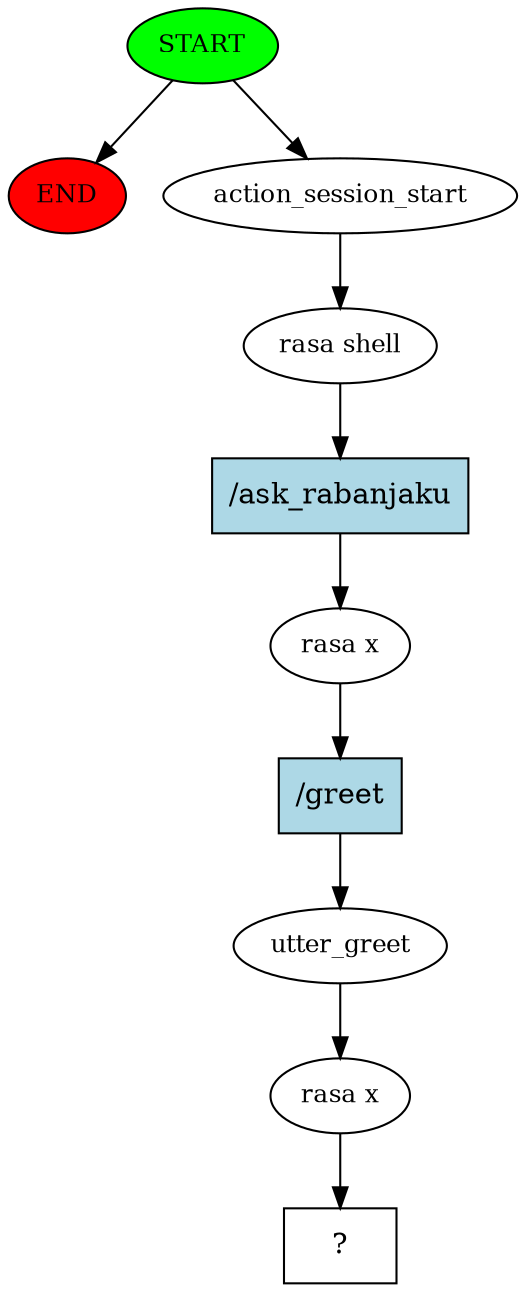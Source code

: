 digraph  {
0 [class="start active", fillcolor=green, fontsize=12, label=START, style=filled];
"-1" [class=end, fillcolor=red, fontsize=12, label=END, style=filled];
1 [class=active, fontsize=12, label=action_session_start];
2 [class=active, fontsize=12, label="rasa shell"];
3 [class=active, fontsize=12, label="rasa x"];
4 [class=active, fontsize=12, label=utter_greet];
5 [class=active, fontsize=12, label="rasa x"];
6 [class="intent dashed active", label="  ?  ", shape=rect];
7 [class="intent active", fillcolor=lightblue, label="/ask_rabanjaku", shape=rect, style=filled];
8 [class="intent active", fillcolor=lightblue, label="/greet", shape=rect, style=filled];
0 -> "-1"  [class="", key=NONE, label=""];
0 -> 1  [class=active, key=NONE, label=""];
1 -> 2  [class=active, key=NONE, label=""];
2 -> 7  [class=active, key=0];
3 -> 8  [class=active, key=0];
4 -> 5  [class=active, key=NONE, label=""];
5 -> 6  [class=active, key=NONE, label=""];
7 -> 3  [class=active, key=0];
8 -> 4  [class=active, key=0];
}
